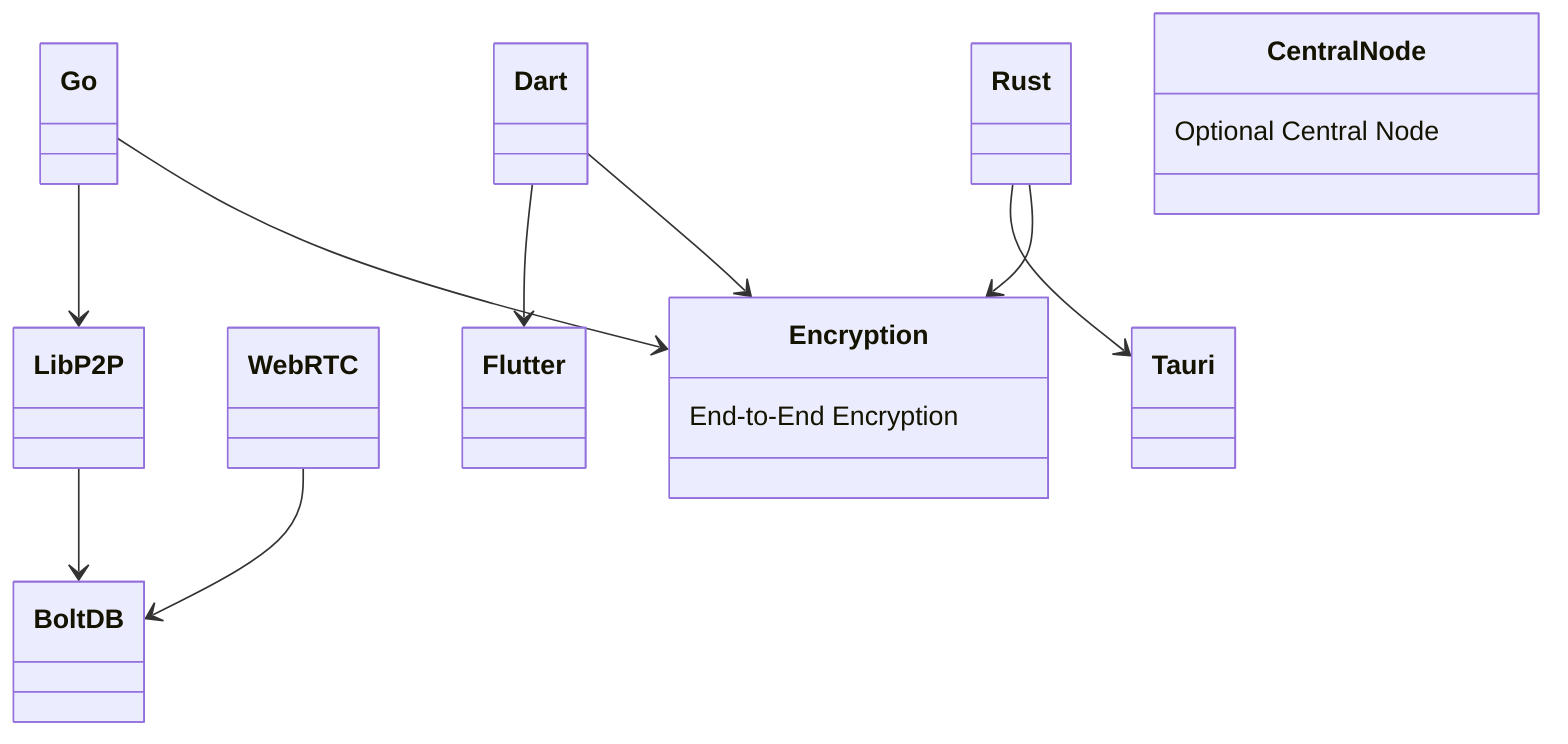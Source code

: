 classDiagram
    class Go
    class Dart
    class Rust

    class LibP2P
    class WebRTC
    class Flutter
    class Tauri

    class BoltDB

    class Encryption {
        End-to-End Encryption
    }

    class CentralNode {
        Optional Central Node
    }

    Go --> LibP2P
    Dart --> Flutter
    Rust --> Tauri
    LibP2P --> BoltDB
    WebRTC --> BoltDB
    Go --> Encryption
    Dart --> Encryption
    Rust --> Encryption